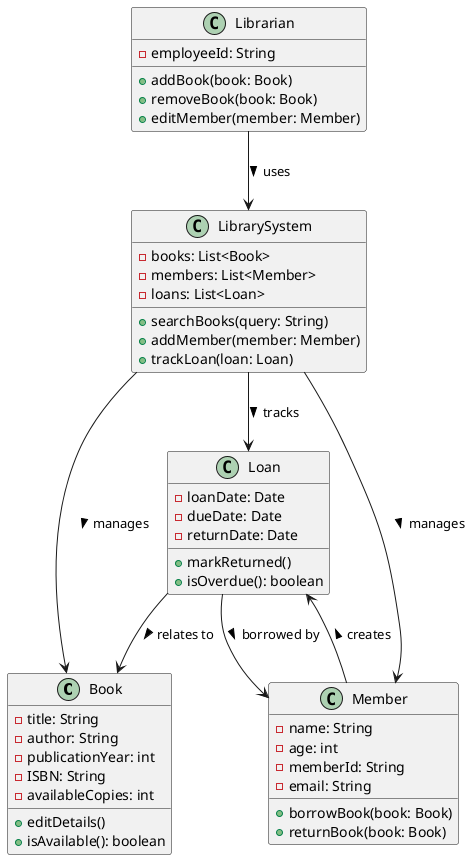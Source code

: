 @startuml

class Book {
  - title: String
  - author: String
  - publicationYear: int
  - ISBN: String
  - availableCopies: int
  + editDetails()
  + isAvailable(): boolean
}

class Member {
  - name: String
  - age: int
  - memberId: String
  - email: String
  + borrowBook(book: Book)
  + returnBook(book: Book)
}

class Loan {
  - loanDate: Date
  - dueDate: Date
  - returnDate: Date
  + markReturned()
  + isOverdue(): boolean
}

class Librarian {
  - employeeId: String
  + addBook(book: Book)
  + removeBook(book: Book)
  + editMember(member: Member)
}

class LibrarySystem {
  - books: List<Book>
  - members: List<Member>
  - loans: List<Loan>
  + searchBooks(query: String)
  + addMember(member: Member)
  + trackLoan(loan: Loan)
  }

LibrarySystem --> Book : manages >
LibrarySystem --> Member : manages >
LibrarySystem --> Loan : tracks >
Loan --> Book : relates to >
Loan --> Member : borrowed by >
Librarian --> LibrarySystem : uses >
Member --> Loan : creates >
@enduml